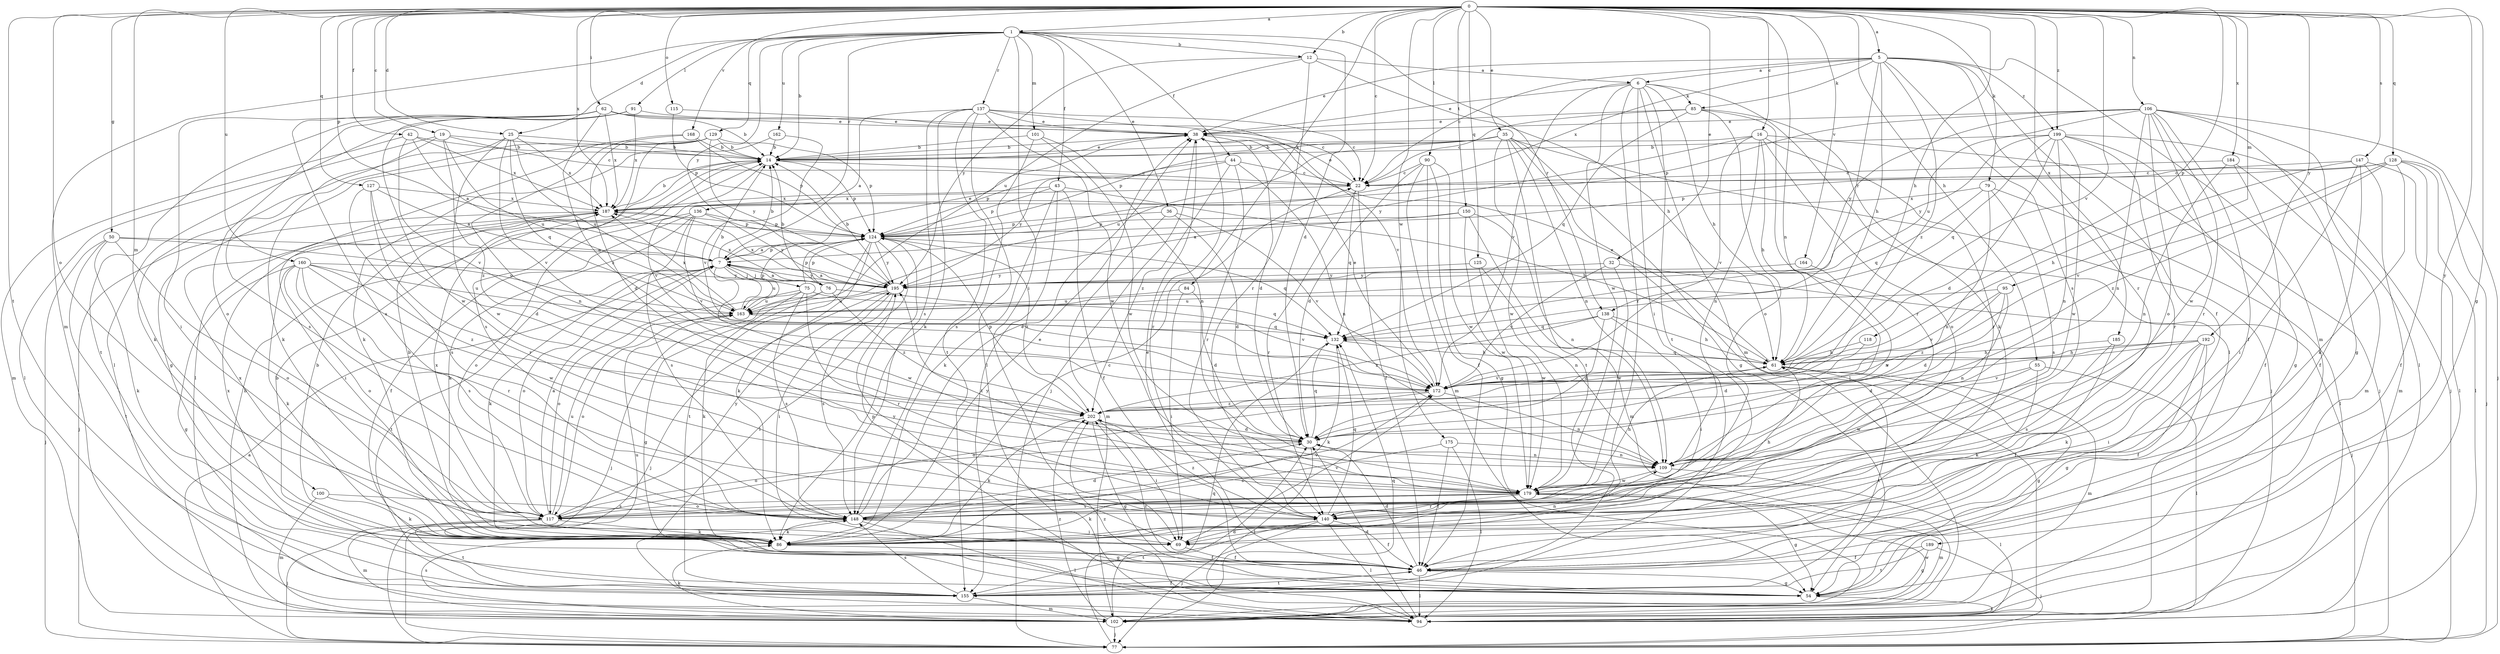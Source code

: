 strict digraph  {
0;
1;
5;
6;
7;
12;
14;
16;
19;
22;
25;
30;
32;
35;
36;
38;
42;
43;
44;
46;
50;
54;
55;
61;
62;
69;
75;
76;
77;
79;
84;
85;
86;
90;
91;
94;
95;
100;
101;
102;
106;
109;
115;
117;
118;
124;
125;
127;
128;
129;
132;
136;
137;
138;
140;
147;
148;
150;
155;
160;
162;
163;
164;
168;
172;
175;
179;
184;
185;
187;
189;
192;
195;
199;
202;
0 -> 1  [label=a];
0 -> 5  [label=a];
0 -> 12  [label=b];
0 -> 16  [label=c];
0 -> 19  [label=c];
0 -> 22  [label=c];
0 -> 25  [label=d];
0 -> 32  [label=e];
0 -> 35  [label=e];
0 -> 42  [label=f];
0 -> 50  [label=g];
0 -> 54  [label=g];
0 -> 55  [label=h];
0 -> 61  [label=h];
0 -> 62  [label=i];
0 -> 79  [label=k];
0 -> 84  [label=k];
0 -> 90  [label=l];
0 -> 95  [label=m];
0 -> 100  [label=m];
0 -> 106  [label=n];
0 -> 109  [label=n];
0 -> 115  [label=o];
0 -> 117  [label=o];
0 -> 118  [label=p];
0 -> 124  [label=p];
0 -> 125  [label=q];
0 -> 127  [label=q];
0 -> 128  [label=q];
0 -> 147  [label=s];
0 -> 150  [label=t];
0 -> 155  [label=t];
0 -> 160  [label=u];
0 -> 164  [label=v];
0 -> 168  [label=v];
0 -> 172  [label=v];
0 -> 175  [label=w];
0 -> 184  [label=x];
0 -> 185  [label=x];
0 -> 187  [label=x];
0 -> 189  [label=y];
0 -> 192  [label=y];
0 -> 199  [label=z];
1 -> 12  [label=b];
1 -> 14  [label=b];
1 -> 25  [label=d];
1 -> 30  [label=d];
1 -> 36  [label=e];
1 -> 43  [label=f];
1 -> 44  [label=f];
1 -> 69  [label=i];
1 -> 91  [label=l];
1 -> 101  [label=m];
1 -> 102  [label=m];
1 -> 129  [label=q];
1 -> 136  [label=r];
1 -> 137  [label=r];
1 -> 138  [label=r];
1 -> 162  [label=u];
1 -> 195  [label=y];
5 -> 6  [label=a];
5 -> 22  [label=c];
5 -> 38  [label=e];
5 -> 46  [label=f];
5 -> 61  [label=h];
5 -> 85  [label=k];
5 -> 102  [label=m];
5 -> 138  [label=r];
5 -> 140  [label=r];
5 -> 148  [label=s];
5 -> 187  [label=x];
5 -> 199  [label=z];
5 -> 202  [label=z];
6 -> 38  [label=e];
6 -> 61  [label=h];
6 -> 69  [label=i];
6 -> 85  [label=k];
6 -> 94  [label=l];
6 -> 102  [label=m];
6 -> 140  [label=r];
6 -> 155  [label=t];
6 -> 172  [label=v];
6 -> 179  [label=w];
7 -> 14  [label=b];
7 -> 38  [label=e];
7 -> 75  [label=j];
7 -> 76  [label=j];
7 -> 86  [label=k];
7 -> 117  [label=o];
7 -> 124  [label=p];
7 -> 155  [label=t];
7 -> 163  [label=u];
7 -> 179  [label=w];
7 -> 195  [label=y];
12 -> 6  [label=a];
12 -> 61  [label=h];
12 -> 140  [label=r];
12 -> 163  [label=u];
12 -> 195  [label=y];
14 -> 22  [label=c];
14 -> 38  [label=e];
14 -> 124  [label=p];
14 -> 172  [label=v];
16 -> 14  [label=b];
16 -> 61  [label=h];
16 -> 77  [label=j];
16 -> 109  [label=n];
16 -> 117  [label=o];
16 -> 140  [label=r];
16 -> 172  [label=v];
16 -> 195  [label=y];
19 -> 14  [label=b];
19 -> 22  [label=c];
19 -> 94  [label=l];
19 -> 148  [label=s];
19 -> 163  [label=u];
19 -> 202  [label=z];
22 -> 38  [label=e];
22 -> 46  [label=f];
22 -> 132  [label=q];
22 -> 140  [label=r];
22 -> 187  [label=x];
25 -> 14  [label=b];
25 -> 86  [label=k];
25 -> 132  [label=q];
25 -> 163  [label=u];
25 -> 172  [label=v];
25 -> 179  [label=w];
25 -> 187  [label=x];
30 -> 94  [label=l];
30 -> 109  [label=n];
30 -> 117  [label=o];
30 -> 132  [label=q];
32 -> 77  [label=j];
32 -> 172  [label=v];
32 -> 179  [label=w];
32 -> 195  [label=y];
35 -> 14  [label=b];
35 -> 54  [label=g];
35 -> 77  [label=j];
35 -> 94  [label=l];
35 -> 109  [label=n];
35 -> 124  [label=p];
35 -> 155  [label=t];
35 -> 163  [label=u];
35 -> 179  [label=w];
36 -> 30  [label=d];
36 -> 102  [label=m];
36 -> 124  [label=p];
36 -> 172  [label=v];
38 -> 14  [label=b];
38 -> 30  [label=d];
38 -> 77  [label=j];
38 -> 140  [label=r];
42 -> 7  [label=a];
42 -> 14  [label=b];
42 -> 102  [label=m];
42 -> 172  [label=v];
42 -> 187  [label=x];
43 -> 46  [label=f];
43 -> 61  [label=h];
43 -> 86  [label=k];
43 -> 124  [label=p];
43 -> 155  [label=t];
43 -> 187  [label=x];
44 -> 22  [label=c];
44 -> 109  [label=n];
44 -> 124  [label=p];
44 -> 140  [label=r];
44 -> 195  [label=y];
44 -> 202  [label=z];
46 -> 14  [label=b];
46 -> 30  [label=d];
46 -> 38  [label=e];
46 -> 54  [label=g];
46 -> 94  [label=l];
46 -> 155  [label=t];
46 -> 187  [label=x];
50 -> 7  [label=a];
50 -> 77  [label=j];
50 -> 86  [label=k];
50 -> 117  [label=o];
50 -> 155  [label=t];
50 -> 163  [label=u];
54 -> 94  [label=l];
54 -> 124  [label=p];
54 -> 163  [label=u];
54 -> 202  [label=z];
55 -> 86  [label=k];
55 -> 94  [label=l];
55 -> 172  [label=v];
55 -> 179  [label=w];
61 -> 38  [label=e];
61 -> 54  [label=g];
61 -> 102  [label=m];
61 -> 132  [label=q];
61 -> 155  [label=t];
61 -> 172  [label=v];
62 -> 14  [label=b];
62 -> 22  [label=c];
62 -> 38  [label=e];
62 -> 69  [label=i];
62 -> 148  [label=s];
62 -> 179  [label=w];
62 -> 187  [label=x];
62 -> 202  [label=z];
69 -> 46  [label=f];
69 -> 172  [label=v];
69 -> 195  [label=y];
75 -> 86  [label=k];
75 -> 117  [label=o];
75 -> 124  [label=p];
75 -> 140  [label=r];
75 -> 148  [label=s];
75 -> 163  [label=u];
75 -> 172  [label=v];
76 -> 7  [label=a];
76 -> 14  [label=b];
76 -> 54  [label=g];
76 -> 77  [label=j];
76 -> 124  [label=p];
76 -> 132  [label=q];
76 -> 187  [label=x];
76 -> 202  [label=z];
77 -> 7  [label=a];
77 -> 132  [label=q];
79 -> 94  [label=l];
79 -> 109  [label=n];
79 -> 132  [label=q];
79 -> 148  [label=s];
79 -> 187  [label=x];
84 -> 30  [label=d];
84 -> 69  [label=i];
84 -> 163  [label=u];
85 -> 22  [label=c];
85 -> 38  [label=e];
85 -> 86  [label=k];
85 -> 117  [label=o];
85 -> 132  [label=q];
85 -> 140  [label=r];
86 -> 14  [label=b];
86 -> 22  [label=c];
86 -> 38  [label=e];
86 -> 46  [label=f];
86 -> 109  [label=n];
86 -> 187  [label=x];
90 -> 22  [label=c];
90 -> 30  [label=d];
90 -> 46  [label=f];
90 -> 54  [label=g];
90 -> 102  [label=m];
90 -> 179  [label=w];
91 -> 38  [label=e];
91 -> 94  [label=l];
91 -> 117  [label=o];
91 -> 155  [label=t];
91 -> 187  [label=x];
94 -> 30  [label=d];
94 -> 202  [label=z];
95 -> 30  [label=d];
95 -> 109  [label=n];
95 -> 163  [label=u];
95 -> 172  [label=v];
95 -> 202  [label=z];
100 -> 86  [label=k];
100 -> 102  [label=m];
100 -> 148  [label=s];
101 -> 14  [label=b];
101 -> 109  [label=n];
101 -> 148  [label=s];
101 -> 179  [label=w];
102 -> 14  [label=b];
102 -> 30  [label=d];
102 -> 77  [label=j];
102 -> 86  [label=k];
102 -> 132  [label=q];
102 -> 148  [label=s];
102 -> 179  [label=w];
102 -> 202  [label=z];
106 -> 38  [label=e];
106 -> 46  [label=f];
106 -> 54  [label=g];
106 -> 77  [label=j];
106 -> 94  [label=l];
106 -> 109  [label=n];
106 -> 117  [label=o];
106 -> 124  [label=p];
106 -> 140  [label=r];
106 -> 163  [label=u];
106 -> 179  [label=w];
106 -> 195  [label=y];
109 -> 94  [label=l];
109 -> 179  [label=w];
115 -> 38  [label=e];
115 -> 124  [label=p];
117 -> 7  [label=a];
117 -> 61  [label=h];
117 -> 77  [label=j];
117 -> 86  [label=k];
117 -> 102  [label=m];
117 -> 155  [label=t];
117 -> 163  [label=u];
117 -> 187  [label=x];
117 -> 195  [label=y];
118 -> 30  [label=d];
118 -> 61  [label=h];
124 -> 7  [label=a];
124 -> 86  [label=k];
124 -> 94  [label=l];
124 -> 132  [label=q];
124 -> 155  [label=t];
124 -> 195  [label=y];
124 -> 202  [label=z];
125 -> 109  [label=n];
125 -> 179  [label=w];
125 -> 195  [label=y];
127 -> 7  [label=a];
127 -> 30  [label=d];
127 -> 140  [label=r];
127 -> 148  [label=s];
127 -> 187  [label=x];
128 -> 22  [label=c];
128 -> 46  [label=f];
128 -> 77  [label=j];
128 -> 86  [label=k];
128 -> 94  [label=l];
128 -> 124  [label=p];
128 -> 172  [label=v];
128 -> 202  [label=z];
129 -> 14  [label=b];
129 -> 54  [label=g];
129 -> 86  [label=k];
129 -> 94  [label=l];
129 -> 124  [label=p];
129 -> 148  [label=s];
129 -> 195  [label=y];
132 -> 61  [label=h];
132 -> 86  [label=k];
136 -> 46  [label=f];
136 -> 86  [label=k];
136 -> 117  [label=o];
136 -> 124  [label=p];
136 -> 148  [label=s];
136 -> 172  [label=v];
136 -> 195  [label=y];
137 -> 7  [label=a];
137 -> 22  [label=c];
137 -> 38  [label=e];
137 -> 86  [label=k];
137 -> 94  [label=l];
137 -> 148  [label=s];
137 -> 155  [label=t];
137 -> 172  [label=v];
137 -> 179  [label=w];
138 -> 30  [label=d];
138 -> 61  [label=h];
138 -> 69  [label=i];
138 -> 132  [label=q];
138 -> 202  [label=z];
140 -> 46  [label=f];
140 -> 77  [label=j];
140 -> 94  [label=l];
140 -> 132  [label=q];
140 -> 155  [label=t];
140 -> 202  [label=z];
147 -> 22  [label=c];
147 -> 46  [label=f];
147 -> 61  [label=h];
147 -> 69  [label=i];
147 -> 94  [label=l];
147 -> 102  [label=m];
148 -> 30  [label=d];
148 -> 38  [label=e];
148 -> 54  [label=g];
148 -> 69  [label=i];
148 -> 86  [label=k];
148 -> 94  [label=l];
148 -> 172  [label=v];
150 -> 7  [label=a];
150 -> 102  [label=m];
150 -> 109  [label=n];
150 -> 124  [label=p];
150 -> 179  [label=w];
155 -> 14  [label=b];
155 -> 46  [label=f];
155 -> 102  [label=m];
155 -> 148  [label=s];
160 -> 54  [label=g];
160 -> 86  [label=k];
160 -> 117  [label=o];
160 -> 140  [label=r];
160 -> 148  [label=s];
160 -> 163  [label=u];
160 -> 179  [label=w];
160 -> 195  [label=y];
160 -> 202  [label=z];
162 -> 14  [label=b];
162 -> 86  [label=k];
162 -> 172  [label=v];
163 -> 14  [label=b];
163 -> 117  [label=o];
163 -> 124  [label=p];
163 -> 132  [label=q];
163 -> 187  [label=x];
164 -> 109  [label=n];
164 -> 195  [label=y];
168 -> 14  [label=b];
168 -> 30  [label=d];
168 -> 109  [label=n];
168 -> 124  [label=p];
172 -> 38  [label=e];
172 -> 109  [label=n];
172 -> 117  [label=o];
172 -> 202  [label=z];
175 -> 46  [label=f];
175 -> 94  [label=l];
175 -> 109  [label=n];
175 -> 148  [label=s];
179 -> 54  [label=g];
179 -> 61  [label=h];
179 -> 86  [label=k];
179 -> 102  [label=m];
179 -> 117  [label=o];
179 -> 140  [label=r];
179 -> 148  [label=s];
179 -> 195  [label=y];
184 -> 22  [label=c];
184 -> 46  [label=f];
184 -> 102  [label=m];
184 -> 109  [label=n];
185 -> 46  [label=f];
185 -> 61  [label=h];
185 -> 148  [label=s];
187 -> 14  [label=b];
187 -> 69  [label=i];
187 -> 77  [label=j];
187 -> 124  [label=p];
189 -> 46  [label=f];
189 -> 54  [label=g];
189 -> 77  [label=j];
189 -> 155  [label=t];
192 -> 30  [label=d];
192 -> 46  [label=f];
192 -> 54  [label=g];
192 -> 61  [label=h];
192 -> 69  [label=i];
192 -> 86  [label=k];
192 -> 172  [label=v];
195 -> 7  [label=a];
195 -> 14  [label=b];
195 -> 69  [label=i];
195 -> 77  [label=j];
195 -> 148  [label=s];
195 -> 163  [label=u];
195 -> 187  [label=x];
199 -> 14  [label=b];
199 -> 30  [label=d];
199 -> 54  [label=g];
199 -> 77  [label=j];
199 -> 109  [label=n];
199 -> 132  [label=q];
199 -> 140  [label=r];
199 -> 179  [label=w];
199 -> 195  [label=y];
202 -> 30  [label=d];
202 -> 54  [label=g];
202 -> 69  [label=i];
202 -> 86  [label=k];
202 -> 124  [label=p];
}
